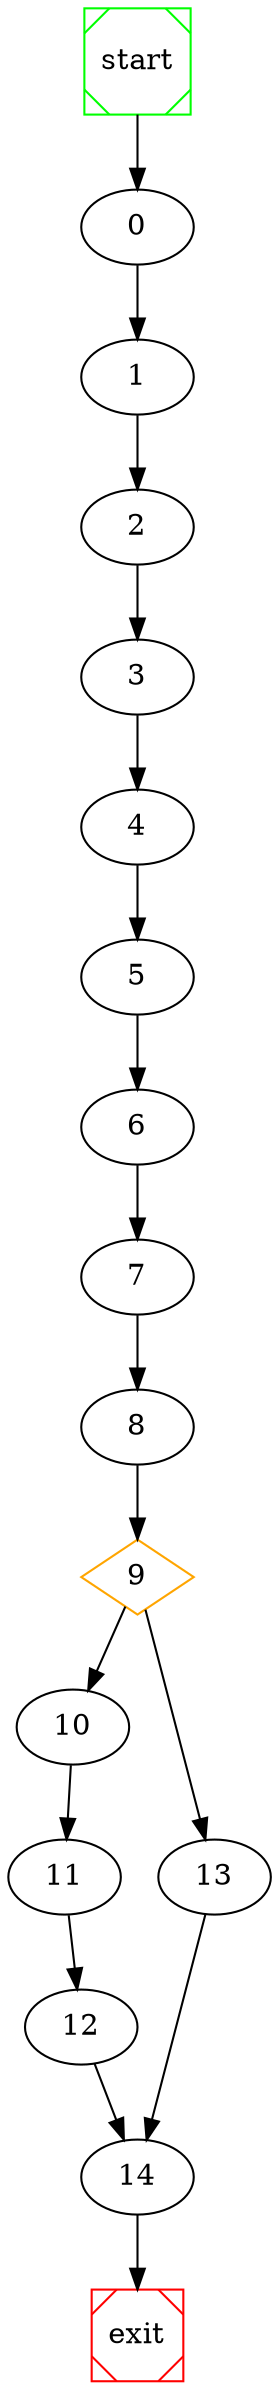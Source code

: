 # dot file created at runtime

digraph G {
	start -> 0;
	0 -> 1 ;
	1 -> 2 ;
	2 -> 3 ;
	3 -> 4 ;
	4 -> 5 ;
	5 -> 6 ;
	6 -> 7 ;
	7 -> 8 ;
	9 [shape=diamond, color=orange] ;
	10 -> 11 ;
	11 -> 12 ;
	9 -> 10 ;
	9 -> 13 ;
	8 -> 9 ;
	13 -> 14 ;
	12 -> 14 ;
	14 -> exit;

	start [shape=Msquare, color=green];
	exit [shape=Msquare, color=red];
}